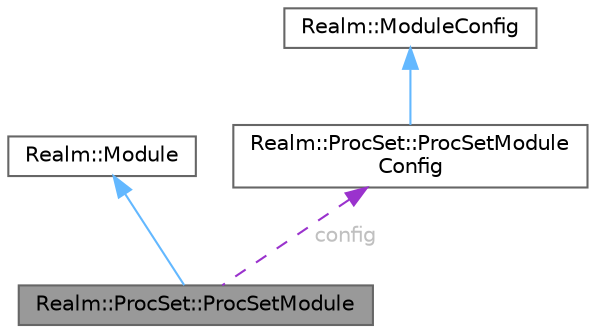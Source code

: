 digraph "Realm::ProcSet::ProcSetModule"
{
 // LATEX_PDF_SIZE
  bgcolor="transparent";
  edge [fontname=Helvetica,fontsize=10,labelfontname=Helvetica,labelfontsize=10];
  node [fontname=Helvetica,fontsize=10,shape=box,height=0.2,width=0.4];
  Node1 [id="Node000001",label="Realm::ProcSet::ProcSetModule",height=0.2,width=0.4,color="gray40", fillcolor="grey60", style="filled", fontcolor="black",tooltip=" "];
  Node2 -> Node1 [id="edge1_Node000001_Node000002",dir="back",color="steelblue1",style="solid",tooltip=" "];
  Node2 [id="Node000002",label="Realm::Module",height=0.2,width=0.4,color="gray40", fillcolor="white", style="filled",URL="$classRealm_1_1Module.html",tooltip=" "];
  Node3 -> Node1 [id="edge2_Node000001_Node000003",dir="back",color="darkorchid3",style="dashed",tooltip=" ",label=" config",fontcolor="grey" ];
  Node3 [id="Node000003",label="Realm::ProcSet::ProcSetModule\lConfig",height=0.2,width=0.4,color="gray40", fillcolor="white", style="filled",URL="$classRealm_1_1ProcSet_1_1ProcSetModuleConfig.html",tooltip=" "];
  Node4 -> Node3 [id="edge3_Node000003_Node000004",dir="back",color="steelblue1",style="solid",tooltip=" "];
  Node4 [id="Node000004",label="Realm::ModuleConfig",height=0.2,width=0.4,color="gray40", fillcolor="white", style="filled",URL="$classRealm_1_1ModuleConfig.html",tooltip=" "];
}
